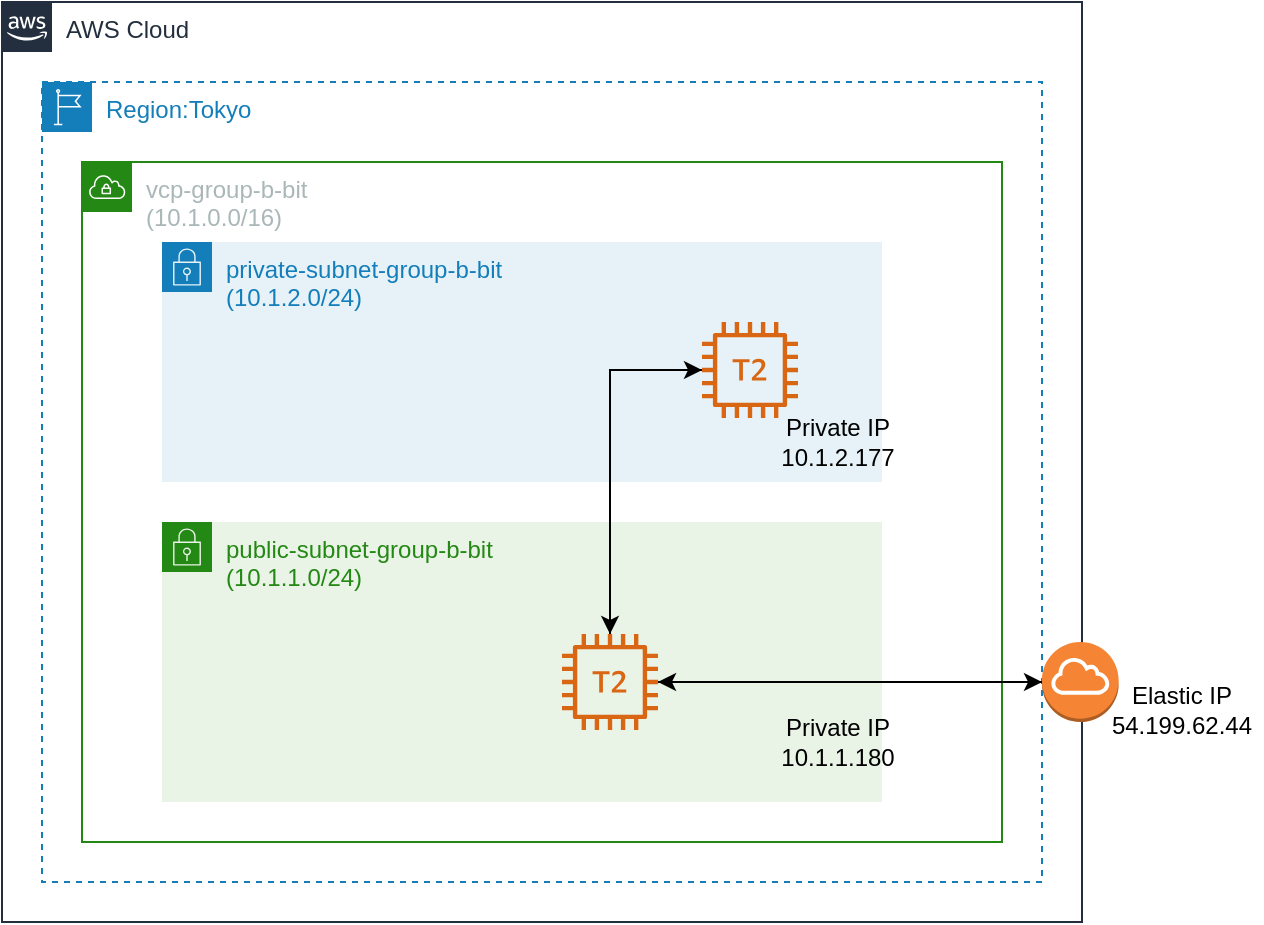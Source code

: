<mxfile version="13.8.0" type="github">
  <diagram id="7wykjOYfBRTnQpJchJCY" name="ページ1">
    <mxGraphModel dx="1422" dy="762" grid="1" gridSize="10" guides="1" tooltips="1" connect="1" arrows="1" fold="1" page="1" pageScale="1" pageWidth="827" pageHeight="1169" math="0" shadow="0">
      <root>
        <mxCell id="0" />
        <mxCell id="1" parent="0" />
        <mxCell id="2GPm-SRTyEFYeH53jlEw-1" value="AWS Cloud" style="points=[[0,0],[0.25,0],[0.5,0],[0.75,0],[1,0],[1,0.25],[1,0.5],[1,0.75],[1,1],[0.75,1],[0.5,1],[0.25,1],[0,1],[0,0.75],[0,0.5],[0,0.25]];outlineConnect=0;gradientColor=none;html=1;whiteSpace=wrap;fontSize=12;fontStyle=0;shape=mxgraph.aws4.group;grIcon=mxgraph.aws4.group_aws_cloud_alt;strokeColor=#232F3E;fillColor=none;verticalAlign=top;align=left;spacingLeft=30;fontColor=#232F3E;dashed=0;" parent="1" vertex="1">
          <mxGeometry x="40" y="40" width="540" height="460" as="geometry" />
        </mxCell>
        <mxCell id="2GPm-SRTyEFYeH53jlEw-3" value="Region:Tokyo" style="points=[[0,0],[0.25,0],[0.5,0],[0.75,0],[1,0],[1,0.25],[1,0.5],[1,0.75],[1,1],[0.75,1],[0.5,1],[0.25,1],[0,1],[0,0.75],[0,0.5],[0,0.25]];outlineConnect=0;gradientColor=none;html=1;whiteSpace=wrap;fontSize=12;fontStyle=0;shape=mxgraph.aws4.group;grIcon=mxgraph.aws4.group_region;strokeColor=#147EBA;fillColor=none;verticalAlign=top;align=left;spacingLeft=30;fontColor=#147EBA;dashed=1;" parent="1" vertex="1">
          <mxGeometry x="60" y="80" width="500" height="400" as="geometry" />
        </mxCell>
        <mxCell id="2GPm-SRTyEFYeH53jlEw-4" value="vcp-group-b-bit&lt;br&gt;(10.1.0.0/16)" style="points=[[0,0],[0.25,0],[0.5,0],[0.75,0],[1,0],[1,0.25],[1,0.5],[1,0.75],[1,1],[0.75,1],[0.5,1],[0.25,1],[0,1],[0,0.75],[0,0.5],[0,0.25]];outlineConnect=0;gradientColor=none;html=1;whiteSpace=wrap;fontSize=12;fontStyle=0;shape=mxgraph.aws4.group;grIcon=mxgraph.aws4.group_vpc;strokeColor=#248814;fillColor=none;verticalAlign=top;align=left;spacingLeft=30;fontColor=#AAB7B8;dashed=0;" parent="1" vertex="1">
          <mxGeometry x="80" y="120" width="460" height="340" as="geometry" />
        </mxCell>
        <mxCell id="2GPm-SRTyEFYeH53jlEw-5" value="private-subnet-group-b-bit&lt;br&gt;(10.1.2.0/24)" style="points=[[0,0],[0.25,0],[0.5,0],[0.75,0],[1,0],[1,0.25],[1,0.5],[1,0.75],[1,1],[0.75,1],[0.5,1],[0.25,1],[0,1],[0,0.75],[0,0.5],[0,0.25]];outlineConnect=0;gradientColor=none;html=1;whiteSpace=wrap;fontSize=12;fontStyle=0;shape=mxgraph.aws4.group;grIcon=mxgraph.aws4.group_security_group;grStroke=0;strokeColor=#147EBA;fillColor=#E6F2F8;verticalAlign=top;align=left;spacingLeft=30;fontColor=#147EBA;dashed=0;" parent="1" vertex="1">
          <mxGeometry x="120" y="160" width="360" height="120" as="geometry" />
        </mxCell>
        <mxCell id="2GPm-SRTyEFYeH53jlEw-6" value="public-subnet-group-b-bit&lt;br&gt;(10.1.1.0/24)" style="points=[[0,0],[0.25,0],[0.5,0],[0.75,0],[1,0],[1,0.25],[1,0.5],[1,0.75],[1,1],[0.75,1],[0.5,1],[0.25,1],[0,1],[0,0.75],[0,0.5],[0,0.25]];outlineConnect=0;gradientColor=none;html=1;whiteSpace=wrap;fontSize=12;fontStyle=0;shape=mxgraph.aws4.group;grIcon=mxgraph.aws4.group_security_group;grStroke=0;strokeColor=#248814;fillColor=#E9F3E6;verticalAlign=top;align=left;spacingLeft=30;fontColor=#248814;dashed=0;" parent="1" vertex="1">
          <mxGeometry x="120" y="300" width="360" height="140" as="geometry" />
        </mxCell>
        <mxCell id="6bdvWAHxkDovJL6e0Xdg-12" style="edgeStyle=orthogonalEdgeStyle;rounded=0;orthogonalLoop=1;jettySize=auto;html=1;" edge="1" parent="1" source="2GPm-SRTyEFYeH53jlEw-12" target="6bdvWAHxkDovJL6e0Xdg-2">
          <mxGeometry relative="1" as="geometry" />
        </mxCell>
        <mxCell id="2GPm-SRTyEFYeH53jlEw-12" value="" style="outlineConnect=0;dashed=0;verticalLabelPosition=bottom;verticalAlign=top;align=center;html=1;shape=mxgraph.aws3.internet_gateway;fillColor=#F58534;gradientColor=none;" parent="1" vertex="1">
          <mxGeometry x="560" y="360" width="38.33" height="40" as="geometry" />
        </mxCell>
        <mxCell id="6bdvWAHxkDovJL6e0Xdg-4" style="edgeStyle=orthogonalEdgeStyle;rounded=0;orthogonalLoop=1;jettySize=auto;html=1;entryX=0;entryY=0.5;entryDx=0;entryDy=0;entryPerimeter=0;" edge="1" parent="1" source="6bdvWAHxkDovJL6e0Xdg-2" target="2GPm-SRTyEFYeH53jlEw-12">
          <mxGeometry relative="1" as="geometry" />
        </mxCell>
        <mxCell id="6bdvWAHxkDovJL6e0Xdg-32" style="edgeStyle=orthogonalEdgeStyle;rounded=0;orthogonalLoop=1;jettySize=auto;html=1;" edge="1" parent="1" source="6bdvWAHxkDovJL6e0Xdg-2" target="6bdvWAHxkDovJL6e0Xdg-8">
          <mxGeometry relative="1" as="geometry">
            <Array as="points">
              <mxPoint x="344" y="224" />
            </Array>
          </mxGeometry>
        </mxCell>
        <mxCell id="6bdvWAHxkDovJL6e0Xdg-2" value="" style="outlineConnect=0;fontColor=#232F3E;gradientColor=none;fillColor=#D86613;strokeColor=none;dashed=0;verticalLabelPosition=bottom;verticalAlign=top;align=center;html=1;fontSize=12;fontStyle=0;aspect=fixed;pointerEvents=1;shape=mxgraph.aws4.t2_instance;" vertex="1" parent="1">
          <mxGeometry x="320" y="356" width="48" height="48" as="geometry" />
        </mxCell>
        <mxCell id="6bdvWAHxkDovJL6e0Xdg-6" value="Elastic IP&lt;br&gt;54.199.62.44" style="text;html=1;strokeColor=none;fillColor=none;align=center;verticalAlign=middle;whiteSpace=wrap;rounded=0;" vertex="1" parent="1">
          <mxGeometry x="590" y="384" width="80" height="20" as="geometry" />
        </mxCell>
        <mxCell id="6bdvWAHxkDovJL6e0Xdg-7" value="Private IP&lt;br&gt;10.1.1.180" style="text;html=1;strokeColor=none;fillColor=none;align=center;verticalAlign=middle;whiteSpace=wrap;rounded=0;" vertex="1" parent="1">
          <mxGeometry x="420" y="400" width="76" height="20" as="geometry" />
        </mxCell>
        <mxCell id="6bdvWAHxkDovJL6e0Xdg-31" style="edgeStyle=orthogonalEdgeStyle;rounded=0;orthogonalLoop=1;jettySize=auto;html=1;" edge="1" parent="1" source="6bdvWAHxkDovJL6e0Xdg-8" target="6bdvWAHxkDovJL6e0Xdg-2">
          <mxGeometry relative="1" as="geometry">
            <Array as="points">
              <mxPoint x="344" y="224" />
            </Array>
          </mxGeometry>
        </mxCell>
        <mxCell id="6bdvWAHxkDovJL6e0Xdg-8" value="" style="outlineConnect=0;fontColor=#232F3E;gradientColor=none;fillColor=#D86613;strokeColor=none;dashed=0;verticalLabelPosition=bottom;verticalAlign=top;align=center;html=1;fontSize=12;fontStyle=0;aspect=fixed;pointerEvents=1;shape=mxgraph.aws4.t2_instance;" vertex="1" parent="1">
          <mxGeometry x="390" y="200" width="48" height="48" as="geometry" />
        </mxCell>
        <mxCell id="6bdvWAHxkDovJL6e0Xdg-10" value="Private IP&lt;br&gt;10.1.2.177" style="text;html=1;strokeColor=none;fillColor=none;align=center;verticalAlign=middle;whiteSpace=wrap;rounded=0;" vertex="1" parent="1">
          <mxGeometry x="420" y="250" width="76" height="20" as="geometry" />
        </mxCell>
      </root>
    </mxGraphModel>
  </diagram>
</mxfile>
